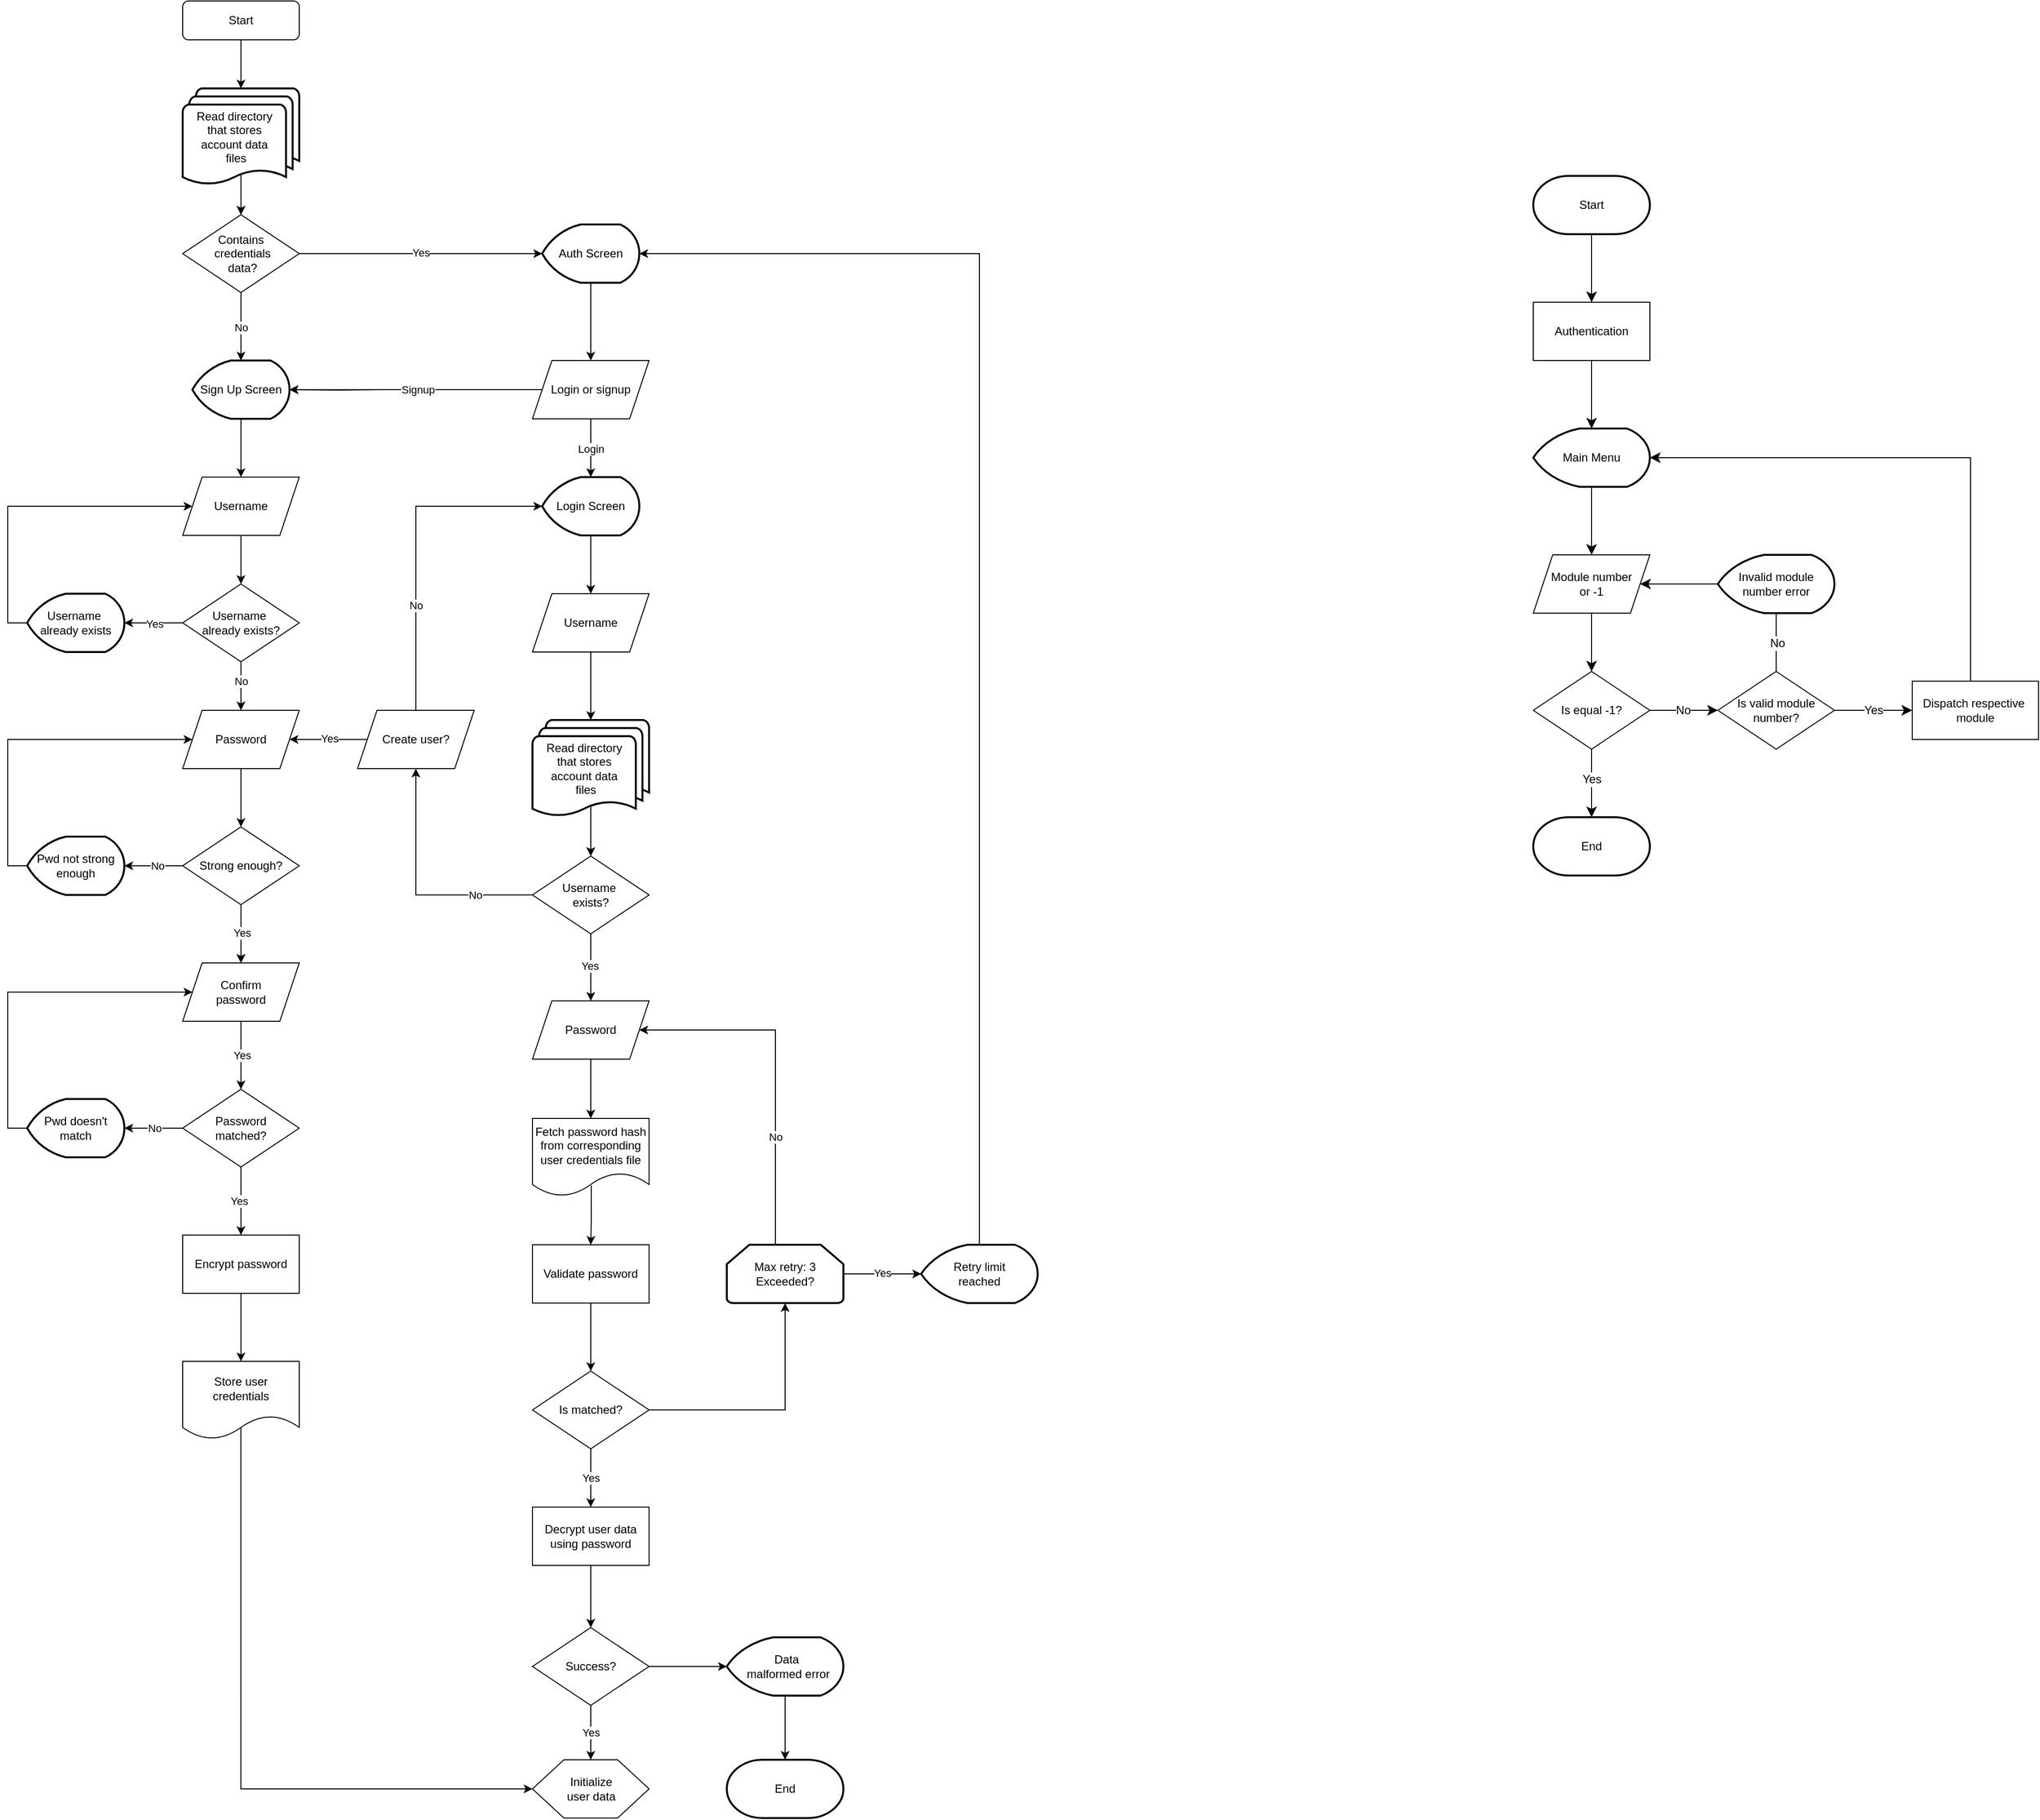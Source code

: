 <mxfile version="27.0.6">
  <diagram id="C5RBs43oDa-KdzZeNtuy" name="Page-1">
    <mxGraphModel dx="2048" dy="955" grid="1" gridSize="10" guides="1" tooltips="1" connect="1" arrows="1" fold="1" page="1" pageScale="1" pageWidth="827" pageHeight="1169" math="0" shadow="0">
      <root>
        <mxCell id="WIyWlLk6GJQsqaUBKTNV-0" />
        <mxCell id="WIyWlLk6GJQsqaUBKTNV-1" parent="WIyWlLk6GJQsqaUBKTNV-0" />
        <mxCell id="WIyWlLk6GJQsqaUBKTNV-3" value="Start" style="rounded=1;whiteSpace=wrap;html=1;fontSize=12;glass=0;strokeWidth=1;shadow=0;" parent="WIyWlLk6GJQsqaUBKTNV-1" vertex="1">
          <mxGeometry x="160" y="80" width="120" height="40" as="geometry" />
        </mxCell>
        <mxCell id="9YRlblP6MZ6Cb8axo9Pt-24" value="" style="edgeStyle=orthogonalEdgeStyle;rounded=0;orthogonalLoop=1;jettySize=auto;html=1;exitX=0.5;exitY=0.88;exitDx=0;exitDy=0;exitPerimeter=0;" parent="WIyWlLk6GJQsqaUBKTNV-1" source="9YRlblP6MZ6Cb8axo9Pt-101" target="9YRlblP6MZ6Cb8axo9Pt-23" edge="1">
          <mxGeometry relative="1" as="geometry">
            <mxPoint x="220" y="238.4" as="sourcePoint" />
          </mxGeometry>
        </mxCell>
        <mxCell id="9YRlblP6MZ6Cb8axo9Pt-26" value="" style="edgeStyle=orthogonalEdgeStyle;rounded=0;orthogonalLoop=1;jettySize=auto;html=1;entryX=0;entryY=0.5;entryDx=0;entryDy=0;entryPerimeter=0;" parent="WIyWlLk6GJQsqaUBKTNV-1" source="9YRlblP6MZ6Cb8axo9Pt-23" target="9YRlblP6MZ6Cb8axo9Pt-28" edge="1">
          <mxGeometry relative="1" as="geometry">
            <mxPoint x="360" y="340" as="targetPoint" />
          </mxGeometry>
        </mxCell>
        <mxCell id="9YRlblP6MZ6Cb8axo9Pt-113" value="Yes" style="edgeLabel;html=1;align=center;verticalAlign=middle;resizable=0;points=[];" parent="9YRlblP6MZ6Cb8axo9Pt-26" vertex="1" connectable="0">
          <mxGeometry x="-0.001" y="1" relative="1" as="geometry">
            <mxPoint as="offset" />
          </mxGeometry>
        </mxCell>
        <mxCell id="9YRlblP6MZ6Cb8axo9Pt-23" value="&lt;div&gt;Contains&lt;/div&gt;&lt;div&gt;&amp;nbsp;credentials&lt;/div&gt;&lt;div&gt;&amp;nbsp;data?&lt;/div&gt;" style="rhombus;whiteSpace=wrap;html=1;" parent="WIyWlLk6GJQsqaUBKTNV-1" vertex="1">
          <mxGeometry x="160" y="300" width="120" height="80" as="geometry" />
        </mxCell>
        <mxCell id="9YRlblP6MZ6Cb8axo9Pt-46" style="edgeStyle=orthogonalEdgeStyle;rounded=0;orthogonalLoop=1;jettySize=auto;html=1;entryX=0.5;entryY=0;entryDx=0;entryDy=0;" parent="WIyWlLk6GJQsqaUBKTNV-1" source="9YRlblP6MZ6Cb8axo9Pt-28" target="9YRlblP6MZ6Cb8axo9Pt-45" edge="1">
          <mxGeometry relative="1" as="geometry" />
        </mxCell>
        <mxCell id="9YRlblP6MZ6Cb8axo9Pt-28" value="Auth Screen" style="strokeWidth=2;html=1;shape=mxgraph.flowchart.display;whiteSpace=wrap;" parent="WIyWlLk6GJQsqaUBKTNV-1" vertex="1">
          <mxGeometry x="530" y="310" width="100" height="60" as="geometry" />
        </mxCell>
        <mxCell id="9YRlblP6MZ6Cb8axo9Pt-56" style="edgeStyle=orthogonalEdgeStyle;rounded=0;orthogonalLoop=1;jettySize=auto;html=1;entryX=0.5;entryY=0;entryDx=0;entryDy=0;" parent="WIyWlLk6GJQsqaUBKTNV-1" source="9YRlblP6MZ6Cb8axo9Pt-36" target="9YRlblP6MZ6Cb8axo9Pt-54" edge="1">
          <mxGeometry relative="1" as="geometry" />
        </mxCell>
        <mxCell id="9YRlblP6MZ6Cb8axo9Pt-36" value="Sign Up Screen" style="strokeWidth=2;html=1;shape=mxgraph.flowchart.display;whiteSpace=wrap;" parent="WIyWlLk6GJQsqaUBKTNV-1" vertex="1">
          <mxGeometry x="170" y="450" width="100" height="60" as="geometry" />
        </mxCell>
        <mxCell id="9YRlblP6MZ6Cb8axo9Pt-37" style="edgeStyle=orthogonalEdgeStyle;rounded=0;orthogonalLoop=1;jettySize=auto;html=1;entryX=0.5;entryY=0;entryDx=0;entryDy=0;entryPerimeter=0;" parent="WIyWlLk6GJQsqaUBKTNV-1" source="9YRlblP6MZ6Cb8axo9Pt-23" target="9YRlblP6MZ6Cb8axo9Pt-36" edge="1">
          <mxGeometry relative="1" as="geometry" />
        </mxCell>
        <mxCell id="9YRlblP6MZ6Cb8axo9Pt-38" value="No" style="edgeLabel;html=1;align=center;verticalAlign=middle;resizable=0;points=[];" parent="9YRlblP6MZ6Cb8axo9Pt-37" vertex="1" connectable="0">
          <mxGeometry x="0.025" y="-1" relative="1" as="geometry">
            <mxPoint x="1" as="offset" />
          </mxGeometry>
        </mxCell>
        <mxCell id="9YRlblP6MZ6Cb8axo9Pt-41" style="edgeStyle=orthogonalEdgeStyle;rounded=0;orthogonalLoop=1;jettySize=auto;html=1;exitX=0;exitY=0.5;exitDx=0;exitDy=0;entryX=1;entryY=0.5;entryDx=0;entryDy=0;entryPerimeter=0;" parent="WIyWlLk6GJQsqaUBKTNV-1" target="9YRlblP6MZ6Cb8axo9Pt-36" edge="1">
          <mxGeometry relative="1" as="geometry">
            <mxPoint x="370" y="480" as="sourcePoint" />
          </mxGeometry>
        </mxCell>
        <mxCell id="9YRlblP6MZ6Cb8axo9Pt-98" value="" style="edgeStyle=orthogonalEdgeStyle;rounded=0;orthogonalLoop=1;jettySize=auto;html=1;" parent="WIyWlLk6GJQsqaUBKTNV-1" source="9YRlblP6MZ6Cb8axo9Pt-45" target="9YRlblP6MZ6Cb8axo9Pt-36" edge="1">
          <mxGeometry relative="1" as="geometry" />
        </mxCell>
        <mxCell id="9YRlblP6MZ6Cb8axo9Pt-100" value="&lt;div&gt;Signup&lt;/div&gt;" style="edgeLabel;html=1;align=center;verticalAlign=middle;resizable=0;points=[];" parent="9YRlblP6MZ6Cb8axo9Pt-98" vertex="1" connectable="0">
          <mxGeometry x="-0.01" relative="1" as="geometry">
            <mxPoint as="offset" />
          </mxGeometry>
        </mxCell>
        <mxCell id="9YRlblP6MZ6Cb8axo9Pt-45" value="Login or signup" style="shape=parallelogram;perimeter=parallelogramPerimeter;whiteSpace=wrap;html=1;fixedSize=1;" parent="WIyWlLk6GJQsqaUBKTNV-1" vertex="1">
          <mxGeometry x="520" y="450" width="120" height="60" as="geometry" />
        </mxCell>
        <mxCell id="9YRlblP6MZ6Cb8axo9Pt-106" style="edgeStyle=orthogonalEdgeStyle;rounded=0;orthogonalLoop=1;jettySize=auto;html=1;entryX=0.5;entryY=0;entryDx=0;entryDy=0;" parent="WIyWlLk6GJQsqaUBKTNV-1" source="9YRlblP6MZ6Cb8axo9Pt-50" target="9YRlblP6MZ6Cb8axo9Pt-104" edge="1">
          <mxGeometry relative="1" as="geometry" />
        </mxCell>
        <mxCell id="9YRlblP6MZ6Cb8axo9Pt-50" value="Login Screen" style="strokeWidth=2;html=1;shape=mxgraph.flowchart.display;whiteSpace=wrap;" parent="WIyWlLk6GJQsqaUBKTNV-1" vertex="1">
          <mxGeometry x="530" y="570" width="100" height="60" as="geometry" />
        </mxCell>
        <mxCell id="9YRlblP6MZ6Cb8axo9Pt-51" style="edgeStyle=orthogonalEdgeStyle;rounded=0;orthogonalLoop=1;jettySize=auto;html=1;entryX=0.5;entryY=0;entryDx=0;entryDy=0;entryPerimeter=0;" parent="WIyWlLk6GJQsqaUBKTNV-1" source="9YRlblP6MZ6Cb8axo9Pt-45" target="9YRlblP6MZ6Cb8axo9Pt-50" edge="1">
          <mxGeometry relative="1" as="geometry" />
        </mxCell>
        <mxCell id="9YRlblP6MZ6Cb8axo9Pt-52" value="Login" style="edgeLabel;html=1;align=center;verticalAlign=middle;resizable=0;points=[];" parent="9YRlblP6MZ6Cb8axo9Pt-51" vertex="1" connectable="0">
          <mxGeometry x="0.028" relative="1" as="geometry">
            <mxPoint as="offset" />
          </mxGeometry>
        </mxCell>
        <mxCell id="9YRlblP6MZ6Cb8axo9Pt-58" value="" style="edgeStyle=orthogonalEdgeStyle;rounded=0;orthogonalLoop=1;jettySize=auto;html=1;" parent="WIyWlLk6GJQsqaUBKTNV-1" source="9YRlblP6MZ6Cb8axo9Pt-54" target="9YRlblP6MZ6Cb8axo9Pt-57" edge="1">
          <mxGeometry relative="1" as="geometry" />
        </mxCell>
        <mxCell id="9YRlblP6MZ6Cb8axo9Pt-54" value="Username" style="shape=parallelogram;perimeter=parallelogramPerimeter;whiteSpace=wrap;html=1;fixedSize=1;" parent="WIyWlLk6GJQsqaUBKTNV-1" vertex="1">
          <mxGeometry x="160" y="570" width="120" height="60" as="geometry" />
        </mxCell>
        <mxCell id="9YRlblP6MZ6Cb8axo9Pt-61" style="edgeStyle=elbowEdgeStyle;rounded=0;orthogonalLoop=1;jettySize=auto;html=1;entryX=1;entryY=0.5;entryDx=0;entryDy=0;exitX=0;exitY=0.5;exitDx=0;exitDy=0;elbow=vertical;entryPerimeter=0;" parent="WIyWlLk6GJQsqaUBKTNV-1" source="9YRlblP6MZ6Cb8axo9Pt-57" target="9YRlblP6MZ6Cb8axo9Pt-72" edge="1">
          <mxGeometry relative="1" as="geometry">
            <mxPoint x="90" y="590" as="targetPoint" />
            <Array as="points">
              <mxPoint x="140" y="720" />
            </Array>
          </mxGeometry>
        </mxCell>
        <mxCell id="9YRlblP6MZ6Cb8axo9Pt-73" value="Yes" style="edgeLabel;html=1;align=center;verticalAlign=middle;resizable=0;points=[];" parent="9YRlblP6MZ6Cb8axo9Pt-61" vertex="1" connectable="0">
          <mxGeometry x="-0.014" y="1" relative="1" as="geometry">
            <mxPoint as="offset" />
          </mxGeometry>
        </mxCell>
        <mxCell id="9YRlblP6MZ6Cb8axo9Pt-65" style="edgeStyle=orthogonalEdgeStyle;rounded=0;orthogonalLoop=1;jettySize=auto;html=1;entryX=0.5;entryY=0;entryDx=0;entryDy=0;" parent="WIyWlLk6GJQsqaUBKTNV-1" source="9YRlblP6MZ6Cb8axo9Pt-57" target="9YRlblP6MZ6Cb8axo9Pt-64" edge="1">
          <mxGeometry relative="1" as="geometry" />
        </mxCell>
        <mxCell id="9YRlblP6MZ6Cb8axo9Pt-66" value="No" style="edgeLabel;html=1;align=center;verticalAlign=middle;resizable=0;points=[];" parent="9YRlblP6MZ6Cb8axo9Pt-65" vertex="1" connectable="0">
          <mxGeometry x="-0.074" y="3" relative="1" as="geometry">
            <mxPoint x="-3" y="-3" as="offset" />
          </mxGeometry>
        </mxCell>
        <mxCell id="9YRlblP6MZ6Cb8axo9Pt-57" value="&lt;div&gt;Username&amp;nbsp;&lt;/div&gt;&lt;div&gt;already exists?&lt;/div&gt;" style="rhombus;whiteSpace=wrap;html=1;" parent="WIyWlLk6GJQsqaUBKTNV-1" vertex="1">
          <mxGeometry x="160" y="680" width="120" height="80" as="geometry" />
        </mxCell>
        <mxCell id="9YRlblP6MZ6Cb8axo9Pt-68" style="edgeStyle=orthogonalEdgeStyle;rounded=0;orthogonalLoop=1;jettySize=auto;html=1;entryX=0.5;entryY=0;entryDx=0;entryDy=0;" parent="WIyWlLk6GJQsqaUBKTNV-1" source="9YRlblP6MZ6Cb8axo9Pt-64" target="9YRlblP6MZ6Cb8axo9Pt-67" edge="1">
          <mxGeometry relative="1" as="geometry" />
        </mxCell>
        <mxCell id="9YRlblP6MZ6Cb8axo9Pt-64" value="Password" style="shape=parallelogram;perimeter=parallelogramPerimeter;whiteSpace=wrap;html=1;fixedSize=1;" parent="WIyWlLk6GJQsqaUBKTNV-1" vertex="1">
          <mxGeometry x="160" y="810" width="120" height="60" as="geometry" />
        </mxCell>
        <mxCell id="9YRlblP6MZ6Cb8axo9Pt-79" style="edgeStyle=orthogonalEdgeStyle;rounded=0;orthogonalLoop=1;jettySize=auto;html=1;entryX=0.5;entryY=0;entryDx=0;entryDy=0;" parent="WIyWlLk6GJQsqaUBKTNV-1" source="9YRlblP6MZ6Cb8axo9Pt-67" target="9YRlblP6MZ6Cb8axo9Pt-80" edge="1">
          <mxGeometry relative="1" as="geometry">
            <mxPoint x="220.0" y="1080" as="targetPoint" />
          </mxGeometry>
        </mxCell>
        <mxCell id="9YRlblP6MZ6Cb8axo9Pt-94" value="" style="edgeStyle=orthogonalEdgeStyle;rounded=0;orthogonalLoop=1;jettySize=auto;html=1;" parent="WIyWlLk6GJQsqaUBKTNV-1" source="9YRlblP6MZ6Cb8axo9Pt-67" target="9YRlblP6MZ6Cb8axo9Pt-80" edge="1">
          <mxGeometry relative="1" as="geometry" />
        </mxCell>
        <mxCell id="9YRlblP6MZ6Cb8axo9Pt-95" value="Yes" style="edgeLabel;html=1;align=center;verticalAlign=middle;resizable=0;points=[];" parent="9YRlblP6MZ6Cb8axo9Pt-94" vertex="1" connectable="0">
          <mxGeometry x="-0.054" y="1" relative="1" as="geometry">
            <mxPoint as="offset" />
          </mxGeometry>
        </mxCell>
        <mxCell id="9YRlblP6MZ6Cb8axo9Pt-67" value="Strong enough?" style="rhombus;whiteSpace=wrap;html=1;" parent="WIyWlLk6GJQsqaUBKTNV-1" vertex="1">
          <mxGeometry x="160" y="930" width="120" height="80" as="geometry" />
        </mxCell>
        <mxCell id="9YRlblP6MZ6Cb8axo9Pt-70" style="edgeStyle=elbowEdgeStyle;rounded=0;orthogonalLoop=1;jettySize=auto;html=1;exitX=0;exitY=0.5;exitDx=0;exitDy=0;elbow=horizontal;entryX=1;entryY=0.5;entryDx=0;entryDy=0;entryPerimeter=0;" parent="WIyWlLk6GJQsqaUBKTNV-1" target="9YRlblP6MZ6Cb8axo9Pt-75" edge="1">
          <mxGeometry relative="1" as="geometry">
            <mxPoint x="110" y="970" as="targetPoint" />
            <mxPoint x="160" y="970" as="sourcePoint" />
            <Array as="points">
              <mxPoint x="120" y="920" />
            </Array>
          </mxGeometry>
        </mxCell>
        <mxCell id="9YRlblP6MZ6Cb8axo9Pt-77" value="No" style="edgeLabel;html=1;align=center;verticalAlign=middle;resizable=0;points=[];" parent="9YRlblP6MZ6Cb8axo9Pt-70" vertex="1" connectable="0">
          <mxGeometry x="-0.136" relative="1" as="geometry">
            <mxPoint as="offset" />
          </mxGeometry>
        </mxCell>
        <mxCell id="9YRlblP6MZ6Cb8axo9Pt-74" style="edgeStyle=orthogonalEdgeStyle;rounded=0;orthogonalLoop=1;jettySize=auto;html=1;entryX=0;entryY=0.5;entryDx=0;entryDy=0;" parent="WIyWlLk6GJQsqaUBKTNV-1" source="9YRlblP6MZ6Cb8axo9Pt-72" target="9YRlblP6MZ6Cb8axo9Pt-54" edge="1">
          <mxGeometry relative="1" as="geometry">
            <Array as="points">
              <mxPoint x="-20" y="720" />
              <mxPoint x="-20" y="600" />
            </Array>
          </mxGeometry>
        </mxCell>
        <mxCell id="9YRlblP6MZ6Cb8axo9Pt-72" value="&lt;div&gt;Username&amp;nbsp;&lt;/div&gt;&lt;div&gt;already exists&lt;/div&gt;" style="strokeWidth=2;html=1;shape=mxgraph.flowchart.display;whiteSpace=wrap;" parent="WIyWlLk6GJQsqaUBKTNV-1" vertex="1">
          <mxGeometry y="690" width="100" height="60" as="geometry" />
        </mxCell>
        <mxCell id="9YRlblP6MZ6Cb8axo9Pt-76" style="edgeStyle=orthogonalEdgeStyle;rounded=0;orthogonalLoop=1;jettySize=auto;html=1;entryX=0;entryY=0.5;entryDx=0;entryDy=0;" parent="WIyWlLk6GJQsqaUBKTNV-1" source="9YRlblP6MZ6Cb8axo9Pt-75" target="9YRlblP6MZ6Cb8axo9Pt-64" edge="1">
          <mxGeometry relative="1" as="geometry">
            <Array as="points">
              <mxPoint x="-20" y="970" />
              <mxPoint x="-20" y="840" />
            </Array>
          </mxGeometry>
        </mxCell>
        <mxCell id="9YRlblP6MZ6Cb8axo9Pt-75" value="Pwd not strong enough" style="strokeWidth=2;html=1;shape=mxgraph.flowchart.display;whiteSpace=wrap;" parent="WIyWlLk6GJQsqaUBKTNV-1" vertex="1">
          <mxGeometry y="940" width="100" height="60" as="geometry" />
        </mxCell>
        <mxCell id="9YRlblP6MZ6Cb8axo9Pt-82" value="" style="edgeStyle=orthogonalEdgeStyle;rounded=0;orthogonalLoop=1;jettySize=auto;html=1;" parent="WIyWlLk6GJQsqaUBKTNV-1" source="9YRlblP6MZ6Cb8axo9Pt-80" target="9YRlblP6MZ6Cb8axo9Pt-81" edge="1">
          <mxGeometry relative="1" as="geometry" />
        </mxCell>
        <mxCell id="9YRlblP6MZ6Cb8axo9Pt-96" value="Yes" style="edgeLabel;html=1;align=center;verticalAlign=middle;resizable=0;points=[];" parent="9YRlblP6MZ6Cb8axo9Pt-82" vertex="1" connectable="0">
          <mxGeometry x="0.001" y="1" relative="1" as="geometry">
            <mxPoint as="offset" />
          </mxGeometry>
        </mxCell>
        <mxCell id="9YRlblP6MZ6Cb8axo9Pt-80" value="&lt;div&gt;Confirm&lt;/div&gt;&lt;div&gt;password&lt;/div&gt;" style="shape=parallelogram;perimeter=parallelogramPerimeter;whiteSpace=wrap;html=1;fixedSize=1;" parent="WIyWlLk6GJQsqaUBKTNV-1" vertex="1">
          <mxGeometry x="160" y="1070" width="120" height="60" as="geometry" />
        </mxCell>
        <mxCell id="9YRlblP6MZ6Cb8axo9Pt-81" value="&lt;div&gt;Password&lt;/div&gt;&lt;div&gt;matched?&lt;/div&gt;" style="rhombus;whiteSpace=wrap;html=1;" parent="WIyWlLk6GJQsqaUBKTNV-1" vertex="1">
          <mxGeometry x="160" y="1200" width="120" height="80" as="geometry" />
        </mxCell>
        <mxCell id="9YRlblP6MZ6Cb8axo9Pt-85" style="edgeStyle=orthogonalEdgeStyle;rounded=0;orthogonalLoop=1;jettySize=auto;html=1;entryX=0;entryY=0.5;entryDx=0;entryDy=0;" parent="WIyWlLk6GJQsqaUBKTNV-1" source="9YRlblP6MZ6Cb8axo9Pt-83" target="9YRlblP6MZ6Cb8axo9Pt-80" edge="1">
          <mxGeometry relative="1" as="geometry">
            <Array as="points">
              <mxPoint x="-20" y="1240" />
              <mxPoint x="-20" y="1100" />
            </Array>
          </mxGeometry>
        </mxCell>
        <mxCell id="9YRlblP6MZ6Cb8axo9Pt-83" value="Pwd doesn&#39;t match" style="strokeWidth=2;html=1;shape=mxgraph.flowchart.display;whiteSpace=wrap;" parent="WIyWlLk6GJQsqaUBKTNV-1" vertex="1">
          <mxGeometry y="1210" width="100" height="60" as="geometry" />
        </mxCell>
        <mxCell id="9YRlblP6MZ6Cb8axo9Pt-84" style="edgeStyle=orthogonalEdgeStyle;rounded=0;orthogonalLoop=1;jettySize=auto;html=1;entryX=1;entryY=0.5;entryDx=0;entryDy=0;entryPerimeter=0;" parent="WIyWlLk6GJQsqaUBKTNV-1" source="9YRlblP6MZ6Cb8axo9Pt-81" target="9YRlblP6MZ6Cb8axo9Pt-83" edge="1">
          <mxGeometry relative="1" as="geometry" />
        </mxCell>
        <mxCell id="9YRlblP6MZ6Cb8axo9Pt-87" value="No" style="edgeLabel;html=1;align=center;verticalAlign=middle;resizable=0;points=[];" parent="9YRlblP6MZ6Cb8axo9Pt-84" vertex="1" connectable="0">
          <mxGeometry x="-0.033" y="1" relative="1" as="geometry">
            <mxPoint y="-1" as="offset" />
          </mxGeometry>
        </mxCell>
        <mxCell id="9YRlblP6MZ6Cb8axo9Pt-89" style="edgeStyle=orthogonalEdgeStyle;rounded=0;orthogonalLoop=1;jettySize=auto;html=1;entryX=0.5;entryY=0;entryDx=0;entryDy=0;entryPerimeter=0;" parent="WIyWlLk6GJQsqaUBKTNV-1" source="9YRlblP6MZ6Cb8axo9Pt-81" edge="1">
          <mxGeometry relative="1" as="geometry">
            <mxPoint x="220" y="1350" as="targetPoint" />
          </mxGeometry>
        </mxCell>
        <mxCell id="9YRlblP6MZ6Cb8axo9Pt-97" value="Yes" style="edgeLabel;html=1;align=center;verticalAlign=middle;resizable=0;points=[];" parent="9YRlblP6MZ6Cb8axo9Pt-89" vertex="1" connectable="0">
          <mxGeometry x="-0.019" y="-2" relative="1" as="geometry">
            <mxPoint as="offset" />
          </mxGeometry>
        </mxCell>
        <mxCell id="9YRlblP6MZ6Cb8axo9Pt-93" style="edgeStyle=orthogonalEdgeStyle;rounded=0;orthogonalLoop=1;jettySize=auto;html=1;" parent="WIyWlLk6GJQsqaUBKTNV-1" source="9YRlblP6MZ6Cb8axo9Pt-92" edge="1">
          <mxGeometry relative="1" as="geometry">
            <mxPoint x="220" y="1480" as="targetPoint" />
          </mxGeometry>
        </mxCell>
        <mxCell id="9YRlblP6MZ6Cb8axo9Pt-92" value="Encrypt password" style="rounded=0;whiteSpace=wrap;html=1;" parent="WIyWlLk6GJQsqaUBKTNV-1" vertex="1">
          <mxGeometry x="160" y="1350" width="120" height="60" as="geometry" />
        </mxCell>
        <mxCell id="9YRlblP6MZ6Cb8axo9Pt-102" value="" style="edgeStyle=orthogonalEdgeStyle;rounded=0;orthogonalLoop=1;jettySize=auto;html=1;" parent="WIyWlLk6GJQsqaUBKTNV-1" source="9YRlblP6MZ6Cb8axo9Pt-101" target="9YRlblP6MZ6Cb8axo9Pt-23" edge="1">
          <mxGeometry relative="1" as="geometry" />
        </mxCell>
        <mxCell id="9YRlblP6MZ6Cb8axo9Pt-101" value="&lt;div&gt;Read directory &amp;nbsp; &amp;nbsp; &lt;br&gt;&lt;/div&gt;&lt;div&gt;that stores &amp;nbsp; &amp;nbsp; &lt;br&gt;&lt;/div&gt;&lt;div&gt;account data&amp;nbsp; &amp;nbsp;&amp;nbsp; &lt;br&gt;&lt;/div&gt;&lt;div&gt;files&amp;nbsp; &amp;nbsp; &lt;br&gt;&lt;/div&gt;" style="strokeWidth=2;html=1;shape=mxgraph.flowchart.multi-document;whiteSpace=wrap;" parent="WIyWlLk6GJQsqaUBKTNV-1" vertex="1">
          <mxGeometry x="160" y="170" width="120" height="100" as="geometry" />
        </mxCell>
        <mxCell id="9YRlblP6MZ6Cb8axo9Pt-159" style="edgeStyle=orthogonalEdgeStyle;rounded=0;orthogonalLoop=1;jettySize=auto;html=1;entryX=0;entryY=0.5;entryDx=0;entryDy=0;exitX=0.499;exitY=0.849;exitDx=0;exitDy=0;exitPerimeter=0;" parent="WIyWlLk6GJQsqaUBKTNV-1" source="9YRlblP6MZ6Cb8axo9Pt-103" target="9YRlblP6MZ6Cb8axo9Pt-147" edge="1">
          <mxGeometry relative="1" as="geometry">
            <Array as="points">
              <mxPoint x="220" y="1920" />
            </Array>
          </mxGeometry>
        </mxCell>
        <mxCell id="9YRlblP6MZ6Cb8axo9Pt-103" value="&lt;div&gt;Store user&lt;/div&gt;&lt;div&gt;credentials&lt;/div&gt;" style="shape=document;whiteSpace=wrap;html=1;boundedLbl=1;" parent="WIyWlLk6GJQsqaUBKTNV-1" vertex="1">
          <mxGeometry x="160" y="1480" width="120" height="80" as="geometry" />
        </mxCell>
        <mxCell id="9YRlblP6MZ6Cb8axo9Pt-128" style="edgeStyle=orthogonalEdgeStyle;rounded=0;orthogonalLoop=1;jettySize=auto;html=1;entryX=0.5;entryY=0;entryDx=0;entryDy=0;" parent="WIyWlLk6GJQsqaUBKTNV-1" source="9YRlblP6MZ6Cb8axo9Pt-104" edge="1">
          <mxGeometry relative="1" as="geometry">
            <mxPoint x="580" y="820" as="targetPoint" />
          </mxGeometry>
        </mxCell>
        <mxCell id="9YRlblP6MZ6Cb8axo9Pt-104" value="Username" style="shape=parallelogram;perimeter=parallelogramPerimeter;whiteSpace=wrap;html=1;fixedSize=1;" parent="WIyWlLk6GJQsqaUBKTNV-1" vertex="1">
          <mxGeometry x="520" y="690" width="120" height="60" as="geometry" />
        </mxCell>
        <mxCell id="9YRlblP6MZ6Cb8axo9Pt-111" value="" style="edgeStyle=orthogonalEdgeStyle;rounded=0;orthogonalLoop=1;jettySize=auto;html=1;" parent="WIyWlLk6GJQsqaUBKTNV-1" source="9YRlblP6MZ6Cb8axo9Pt-107" target="9YRlblP6MZ6Cb8axo9Pt-110" edge="1">
          <mxGeometry relative="1" as="geometry" />
        </mxCell>
        <mxCell id="9YRlblP6MZ6Cb8axo9Pt-132" value="No" style="edgeLabel;html=1;align=center;verticalAlign=middle;resizable=0;points=[];" parent="9YRlblP6MZ6Cb8axo9Pt-111" vertex="1" connectable="0">
          <mxGeometry x="-0.525" y="1" relative="1" as="geometry">
            <mxPoint y="-1" as="offset" />
          </mxGeometry>
        </mxCell>
        <mxCell id="9YRlblP6MZ6Cb8axo9Pt-121" value="" style="edgeStyle=orthogonalEdgeStyle;rounded=0;orthogonalLoop=1;jettySize=auto;html=1;" parent="WIyWlLk6GJQsqaUBKTNV-1" source="9YRlblP6MZ6Cb8axo9Pt-107" target="9YRlblP6MZ6Cb8axo9Pt-120" edge="1">
          <mxGeometry relative="1" as="geometry" />
        </mxCell>
        <mxCell id="9YRlblP6MZ6Cb8axo9Pt-122" value="Yes" style="edgeLabel;html=1;align=center;verticalAlign=middle;resizable=0;points=[];" parent="9YRlblP6MZ6Cb8axo9Pt-121" vertex="1" connectable="0">
          <mxGeometry x="-0.04" y="-1" relative="1" as="geometry">
            <mxPoint as="offset" />
          </mxGeometry>
        </mxCell>
        <mxCell id="9YRlblP6MZ6Cb8axo9Pt-107" value="&lt;div&gt;Username&amp;nbsp;&lt;/div&gt;&lt;div&gt;exists?&lt;/div&gt;" style="rhombus;whiteSpace=wrap;html=1;" parent="WIyWlLk6GJQsqaUBKTNV-1" vertex="1">
          <mxGeometry x="520" y="960" width="120" height="80" as="geometry" />
        </mxCell>
        <mxCell id="9YRlblP6MZ6Cb8axo9Pt-114" style="edgeStyle=orthogonalEdgeStyle;rounded=0;orthogonalLoop=1;jettySize=auto;html=1;" parent="WIyWlLk6GJQsqaUBKTNV-1" source="9YRlblP6MZ6Cb8axo9Pt-110" target="9YRlblP6MZ6Cb8axo9Pt-64" edge="1">
          <mxGeometry relative="1" as="geometry" />
        </mxCell>
        <mxCell id="9YRlblP6MZ6Cb8axo9Pt-115" value="Yes" style="edgeLabel;html=1;align=center;verticalAlign=middle;resizable=0;points=[];" parent="9YRlblP6MZ6Cb8axo9Pt-114" vertex="1" connectable="0">
          <mxGeometry x="-0.025" y="-1" relative="1" as="geometry">
            <mxPoint as="offset" />
          </mxGeometry>
        </mxCell>
        <mxCell id="9YRlblP6MZ6Cb8axo9Pt-110" value="Create user?" style="shape=parallelogram;perimeter=parallelogramPerimeter;whiteSpace=wrap;html=1;fixedSize=1;" parent="WIyWlLk6GJQsqaUBKTNV-1" vertex="1">
          <mxGeometry x="340" y="810" width="120" height="60" as="geometry" />
        </mxCell>
        <mxCell id="9YRlblP6MZ6Cb8axo9Pt-116" style="edgeStyle=orthogonalEdgeStyle;rounded=0;orthogonalLoop=1;jettySize=auto;html=1;entryX=0;entryY=0.5;entryDx=0;entryDy=0;entryPerimeter=0;exitX=0.5;exitY=0;exitDx=0;exitDy=0;" parent="WIyWlLk6GJQsqaUBKTNV-1" source="9YRlblP6MZ6Cb8axo9Pt-110" target="9YRlblP6MZ6Cb8axo9Pt-50" edge="1">
          <mxGeometry relative="1" as="geometry">
            <Array as="points">
              <mxPoint x="400" y="600" />
            </Array>
          </mxGeometry>
        </mxCell>
        <mxCell id="9YRlblP6MZ6Cb8axo9Pt-117" value="No" style="edgeLabel;html=1;align=center;verticalAlign=middle;resizable=0;points=[];" parent="9YRlblP6MZ6Cb8axo9Pt-116" vertex="1" connectable="0">
          <mxGeometry x="-0.365" relative="1" as="geometry">
            <mxPoint as="offset" />
          </mxGeometry>
        </mxCell>
        <mxCell id="9YRlblP6MZ6Cb8axo9Pt-134" value="" style="edgeStyle=orthogonalEdgeStyle;rounded=0;orthogonalLoop=1;jettySize=auto;html=1;" parent="WIyWlLk6GJQsqaUBKTNV-1" source="9YRlblP6MZ6Cb8axo9Pt-120" target="9YRlblP6MZ6Cb8axo9Pt-133" edge="1">
          <mxGeometry relative="1" as="geometry" />
        </mxCell>
        <mxCell id="9YRlblP6MZ6Cb8axo9Pt-120" value="Password" style="shape=parallelogram;perimeter=parallelogramPerimeter;whiteSpace=wrap;html=1;fixedSize=1;" parent="WIyWlLk6GJQsqaUBKTNV-1" vertex="1">
          <mxGeometry x="520" y="1109" width="120" height="60" as="geometry" />
        </mxCell>
        <mxCell id="9YRlblP6MZ6Cb8axo9Pt-124" style="edgeStyle=orthogonalEdgeStyle;rounded=0;orthogonalLoop=1;jettySize=auto;html=1;entryX=0.5;entryY=0;entryDx=0;entryDy=0;entryPerimeter=0;" parent="WIyWlLk6GJQsqaUBKTNV-1" source="WIyWlLk6GJQsqaUBKTNV-3" target="9YRlblP6MZ6Cb8axo9Pt-101" edge="1">
          <mxGeometry relative="1" as="geometry" />
        </mxCell>
        <mxCell id="9YRlblP6MZ6Cb8axo9Pt-129" style="edgeStyle=orthogonalEdgeStyle;rounded=0;orthogonalLoop=1;jettySize=auto;html=1;entryX=0.5;entryY=0;entryDx=0;entryDy=0;exitX=0.5;exitY=0.88;exitDx=0;exitDy=0;exitPerimeter=0;" parent="WIyWlLk6GJQsqaUBKTNV-1" source="9YRlblP6MZ6Cb8axo9Pt-130" target="9YRlblP6MZ6Cb8axo9Pt-107" edge="1">
          <mxGeometry relative="1" as="geometry">
            <mxPoint x="580" y="880" as="sourcePoint" />
          </mxGeometry>
        </mxCell>
        <mxCell id="9YRlblP6MZ6Cb8axo9Pt-131" value="" style="edgeStyle=orthogonalEdgeStyle;rounded=0;orthogonalLoop=1;jettySize=auto;html=1;" parent="WIyWlLk6GJQsqaUBKTNV-1" source="9YRlblP6MZ6Cb8axo9Pt-130" target="9YRlblP6MZ6Cb8axo9Pt-107" edge="1">
          <mxGeometry relative="1" as="geometry" />
        </mxCell>
        <mxCell id="9YRlblP6MZ6Cb8axo9Pt-130" value="&lt;div&gt;Read directory &amp;nbsp; &amp;nbsp; &lt;br&gt;&lt;/div&gt;&lt;div&gt;that stores &amp;nbsp; &amp;nbsp; &lt;br&gt;&lt;/div&gt;&lt;div&gt;account data&amp;nbsp; &amp;nbsp;&amp;nbsp; &lt;br&gt;&lt;/div&gt;&lt;div&gt;files&amp;nbsp; &amp;nbsp; &lt;br&gt;&lt;/div&gt;" style="strokeWidth=2;html=1;shape=mxgraph.flowchart.multi-document;whiteSpace=wrap;" parent="WIyWlLk6GJQsqaUBKTNV-1" vertex="1">
          <mxGeometry x="520" y="820" width="120" height="100" as="geometry" />
        </mxCell>
        <mxCell id="9YRlblP6MZ6Cb8axo9Pt-137" style="edgeStyle=orthogonalEdgeStyle;rounded=0;orthogonalLoop=1;jettySize=auto;html=1;entryX=0.5;entryY=0;entryDx=0;entryDy=0;exitX=0.504;exitY=0.863;exitDx=0;exitDy=0;exitPerimeter=0;" parent="WIyWlLk6GJQsqaUBKTNV-1" source="9YRlblP6MZ6Cb8axo9Pt-133" target="9YRlblP6MZ6Cb8axo9Pt-135" edge="1">
          <mxGeometry relative="1" as="geometry" />
        </mxCell>
        <mxCell id="9YRlblP6MZ6Cb8axo9Pt-133" value="Fetch password hash from corresponding user credentials file" style="shape=document;whiteSpace=wrap;html=1;boundedLbl=1;" parent="WIyWlLk6GJQsqaUBKTNV-1" vertex="1">
          <mxGeometry x="520" y="1230" width="120" height="80" as="geometry" />
        </mxCell>
        <mxCell id="9YRlblP6MZ6Cb8axo9Pt-139" value="" style="edgeStyle=orthogonalEdgeStyle;rounded=0;orthogonalLoop=1;jettySize=auto;html=1;" parent="WIyWlLk6GJQsqaUBKTNV-1" source="9YRlblP6MZ6Cb8axo9Pt-135" target="9YRlblP6MZ6Cb8axo9Pt-138" edge="1">
          <mxGeometry relative="1" as="geometry" />
        </mxCell>
        <mxCell id="9YRlblP6MZ6Cb8axo9Pt-135" value="Validate password" style="rounded=0;whiteSpace=wrap;html=1;" parent="WIyWlLk6GJQsqaUBKTNV-1" vertex="1">
          <mxGeometry x="520" y="1360" width="120" height="60" as="geometry" />
        </mxCell>
        <mxCell id="9YRlblP6MZ6Cb8axo9Pt-142" value="" style="edgeStyle=orthogonalEdgeStyle;rounded=0;orthogonalLoop=1;jettySize=auto;html=1;" parent="WIyWlLk6GJQsqaUBKTNV-1" source="9YRlblP6MZ6Cb8axo9Pt-138" target="9YRlblP6MZ6Cb8axo9Pt-141" edge="1">
          <mxGeometry relative="1" as="geometry" />
        </mxCell>
        <mxCell id="9YRlblP6MZ6Cb8axo9Pt-143" value="Yes" style="edgeLabel;html=1;align=center;verticalAlign=middle;resizable=0;points=[];" parent="9YRlblP6MZ6Cb8axo9Pt-142" vertex="1" connectable="0">
          <mxGeometry x="-0.022" relative="1" as="geometry">
            <mxPoint as="offset" />
          </mxGeometry>
        </mxCell>
        <mxCell id="9YRlblP6MZ6Cb8axo9Pt-138" value="Is matched?" style="rhombus;whiteSpace=wrap;html=1;rounded=0;" parent="WIyWlLk6GJQsqaUBKTNV-1" vertex="1">
          <mxGeometry x="520" y="1490" width="120" height="80" as="geometry" />
        </mxCell>
        <mxCell id="9YRlblP6MZ6Cb8axo9Pt-145" style="edgeStyle=orthogonalEdgeStyle;rounded=0;orthogonalLoop=1;jettySize=auto;html=1;entryX=0.5;entryY=0;entryDx=0;entryDy=0;" parent="WIyWlLk6GJQsqaUBKTNV-1" source="9YRlblP6MZ6Cb8axo9Pt-141" edge="1">
          <mxGeometry relative="1" as="geometry">
            <mxPoint x="580" y="1754" as="targetPoint" />
          </mxGeometry>
        </mxCell>
        <mxCell id="9YRlblP6MZ6Cb8axo9Pt-141" value="Decrypt user data using password" style="whiteSpace=wrap;html=1;rounded=0;" parent="WIyWlLk6GJQsqaUBKTNV-1" vertex="1">
          <mxGeometry x="520" y="1630" width="120" height="60" as="geometry" />
        </mxCell>
        <mxCell id="9YRlblP6MZ6Cb8axo9Pt-149" style="edgeStyle=orthogonalEdgeStyle;rounded=0;orthogonalLoop=1;jettySize=auto;html=1;entryX=0.5;entryY=0;entryDx=0;entryDy=0;" parent="WIyWlLk6GJQsqaUBKTNV-1" source="9YRlblP6MZ6Cb8axo9Pt-146" target="9YRlblP6MZ6Cb8axo9Pt-147" edge="1">
          <mxGeometry relative="1" as="geometry" />
        </mxCell>
        <mxCell id="9YRlblP6MZ6Cb8axo9Pt-150" value="Yes" style="edgeLabel;html=1;align=center;verticalAlign=middle;resizable=0;points=[];" parent="9YRlblP6MZ6Cb8axo9Pt-149" vertex="1" connectable="0">
          <mxGeometry x="-0.016" relative="1" as="geometry">
            <mxPoint as="offset" />
          </mxGeometry>
        </mxCell>
        <mxCell id="9YRlblP6MZ6Cb8axo9Pt-152" style="edgeStyle=orthogonalEdgeStyle;rounded=0;orthogonalLoop=1;jettySize=auto;html=1;" parent="WIyWlLk6GJQsqaUBKTNV-1" source="9YRlblP6MZ6Cb8axo9Pt-146" target="9YRlblP6MZ6Cb8axo9Pt-151" edge="1">
          <mxGeometry relative="1" as="geometry" />
        </mxCell>
        <mxCell id="9YRlblP6MZ6Cb8axo9Pt-146" value="Success?" style="rhombus;whiteSpace=wrap;html=1;" parent="WIyWlLk6GJQsqaUBKTNV-1" vertex="1">
          <mxGeometry x="520" y="1754" width="120" height="80" as="geometry" />
        </mxCell>
        <mxCell id="9YRlblP6MZ6Cb8axo9Pt-147" value="&lt;div&gt;Initialize&lt;/div&gt;&lt;div&gt;user data&lt;/div&gt;" style="html=1;shape=hexagon;perimeter=hexagonPerimeter2;arcSize=6;size=0.27;" parent="WIyWlLk6GJQsqaUBKTNV-1" vertex="1">
          <mxGeometry x="520" y="1890" width="120" height="60" as="geometry" />
        </mxCell>
        <mxCell id="9YRlblP6MZ6Cb8axo9Pt-156" style="edgeStyle=orthogonalEdgeStyle;rounded=0;orthogonalLoop=1;jettySize=auto;html=1;entryX=0.5;entryY=0;entryDx=0;entryDy=0;entryPerimeter=0;" parent="WIyWlLk6GJQsqaUBKTNV-1" source="9YRlblP6MZ6Cb8axo9Pt-151" target="9YRlblP6MZ6Cb8axo9Pt-157" edge="1">
          <mxGeometry relative="1" as="geometry">
            <mxPoint x="790" y="1890" as="targetPoint" />
            <Array as="points">
              <mxPoint x="780" y="1880" />
              <mxPoint x="780" y="1880" />
            </Array>
          </mxGeometry>
        </mxCell>
        <mxCell id="9YRlblP6MZ6Cb8axo9Pt-151" value="&lt;div&gt;&amp;nbsp; Data&amp;nbsp;&lt;/div&gt;&lt;div&gt;&amp;nbsp; malformed error&lt;/div&gt;" style="strokeWidth=2;html=1;shape=mxgraph.flowchart.display;whiteSpace=wrap;" parent="WIyWlLk6GJQsqaUBKTNV-1" vertex="1">
          <mxGeometry x="720" y="1764" width="120" height="60" as="geometry" />
        </mxCell>
        <mxCell id="9YRlblP6MZ6Cb8axo9Pt-157" value="End" style="strokeWidth=2;html=1;shape=mxgraph.flowchart.terminator;whiteSpace=wrap;" parent="WIyWlLk6GJQsqaUBKTNV-1" vertex="1">
          <mxGeometry x="720" y="1890" width="120" height="60" as="geometry" />
        </mxCell>
        <mxCell id="9YRlblP6MZ6Cb8axo9Pt-167" style="edgeStyle=orthogonalEdgeStyle;rounded=0;orthogonalLoop=1;jettySize=auto;html=1;entryX=1;entryY=0.5;entryDx=0;entryDy=0;" parent="WIyWlLk6GJQsqaUBKTNV-1" source="9YRlblP6MZ6Cb8axo9Pt-163" target="9YRlblP6MZ6Cb8axo9Pt-120" edge="1">
          <mxGeometry relative="1" as="geometry">
            <Array as="points">
              <mxPoint x="770" y="1139" />
            </Array>
          </mxGeometry>
        </mxCell>
        <mxCell id="9YRlblP6MZ6Cb8axo9Pt-168" value="No" style="edgeLabel;html=1;align=center;verticalAlign=middle;resizable=0;points=[];" parent="9YRlblP6MZ6Cb8axo9Pt-167" vertex="1" connectable="0">
          <mxGeometry x="-0.382" relative="1" as="geometry">
            <mxPoint as="offset" />
          </mxGeometry>
        </mxCell>
        <mxCell id="9YRlblP6MZ6Cb8axo9Pt-169" style="edgeStyle=orthogonalEdgeStyle;rounded=0;orthogonalLoop=1;jettySize=auto;html=1;entryX=0;entryY=0.5;entryDx=0;entryDy=0;entryPerimeter=0;" parent="WIyWlLk6GJQsqaUBKTNV-1" source="9YRlblP6MZ6Cb8axo9Pt-163" target="9YRlblP6MZ6Cb8axo9Pt-170" edge="1">
          <mxGeometry relative="1" as="geometry">
            <mxPoint x="890" y="1390" as="targetPoint" />
          </mxGeometry>
        </mxCell>
        <mxCell id="9YRlblP6MZ6Cb8axo9Pt-172" value="Yes" style="edgeLabel;html=1;align=center;verticalAlign=middle;resizable=0;points=[];" parent="9YRlblP6MZ6Cb8axo9Pt-169" vertex="1" connectable="0">
          <mxGeometry x="-0.014" y="1" relative="1" as="geometry">
            <mxPoint as="offset" />
          </mxGeometry>
        </mxCell>
        <mxCell id="9YRlblP6MZ6Cb8axo9Pt-163" value="&lt;div&gt;Max retry: 3&lt;/div&gt;Exceeded?" style="strokeWidth=2;html=1;shape=mxgraph.flowchart.loop_limit;whiteSpace=wrap;" parent="WIyWlLk6GJQsqaUBKTNV-1" vertex="1">
          <mxGeometry x="720" y="1360" width="120" height="60" as="geometry" />
        </mxCell>
        <mxCell id="9YRlblP6MZ6Cb8axo9Pt-166" style="edgeStyle=orthogonalEdgeStyle;rounded=0;orthogonalLoop=1;jettySize=auto;html=1;entryX=0.5;entryY=1;entryDx=0;entryDy=0;entryPerimeter=0;" parent="WIyWlLk6GJQsqaUBKTNV-1" source="9YRlblP6MZ6Cb8axo9Pt-138" target="9YRlblP6MZ6Cb8axo9Pt-163" edge="1">
          <mxGeometry relative="1" as="geometry" />
        </mxCell>
        <mxCell id="9YRlblP6MZ6Cb8axo9Pt-170" value="Retry limit &lt;br&gt;reached" style="strokeWidth=2;html=1;shape=mxgraph.flowchart.display;whiteSpace=wrap;" parent="WIyWlLk6GJQsqaUBKTNV-1" vertex="1">
          <mxGeometry x="920" y="1360" width="120" height="60" as="geometry" />
        </mxCell>
        <mxCell id="9YRlblP6MZ6Cb8axo9Pt-171" style="edgeStyle=orthogonalEdgeStyle;rounded=0;orthogonalLoop=1;jettySize=auto;html=1;entryX=1;entryY=0.5;entryDx=0;entryDy=0;entryPerimeter=0;exitX=0.5;exitY=0;exitDx=0;exitDy=0;exitPerimeter=0;" parent="WIyWlLk6GJQsqaUBKTNV-1" source="9YRlblP6MZ6Cb8axo9Pt-170" target="9YRlblP6MZ6Cb8axo9Pt-28" edge="1">
          <mxGeometry relative="1" as="geometry">
            <Array as="points">
              <mxPoint x="980" y="340" />
            </Array>
          </mxGeometry>
        </mxCell>
        <mxCell id="pCgDTBwhaD-b6cFcCzyI-47" value="" style="group" vertex="1" connectable="0" parent="WIyWlLk6GJQsqaUBKTNV-1">
          <mxGeometry x="1550" y="260" width="520" height="720" as="geometry" />
        </mxCell>
        <mxCell id="pCgDTBwhaD-b6cFcCzyI-15" style="edgeStyle=none;curved=1;rounded=0;orthogonalLoop=1;jettySize=auto;html=1;entryX=0.5;entryY=0;entryDx=0;entryDy=0;fontSize=12;startSize=8;endSize=8;" edge="1" parent="pCgDTBwhaD-b6cFcCzyI-47" source="pCgDTBwhaD-b6cFcCzyI-16" target="pCgDTBwhaD-b6cFcCzyI-18">
          <mxGeometry relative="1" as="geometry" />
        </mxCell>
        <mxCell id="pCgDTBwhaD-b6cFcCzyI-16" value="Main Menu" style="strokeWidth=2;html=1;shape=mxgraph.flowchart.display;whiteSpace=wrap;" vertex="1" parent="pCgDTBwhaD-b6cFcCzyI-47">
          <mxGeometry y="260" width="120" height="60" as="geometry" />
        </mxCell>
        <mxCell id="pCgDTBwhaD-b6cFcCzyI-17" style="edgeStyle=none;curved=1;rounded=0;orthogonalLoop=1;jettySize=auto;html=1;entryX=0.5;entryY=0;entryDx=0;entryDy=0;fontSize=12;startSize=8;endSize=8;" edge="1" parent="pCgDTBwhaD-b6cFcCzyI-47" source="pCgDTBwhaD-b6cFcCzyI-18" target="pCgDTBwhaD-b6cFcCzyI-32">
          <mxGeometry relative="1" as="geometry" />
        </mxCell>
        <mxCell id="pCgDTBwhaD-b6cFcCzyI-18" value="&lt;div&gt;Module number&lt;/div&gt;&lt;div&gt;or -1&lt;/div&gt;" style="shape=parallelogram;perimeter=parallelogramPerimeter;whiteSpace=wrap;html=1;fixedSize=1;" vertex="1" parent="pCgDTBwhaD-b6cFcCzyI-47">
          <mxGeometry y="390" width="120" height="60" as="geometry" />
        </mxCell>
        <mxCell id="pCgDTBwhaD-b6cFcCzyI-19" style="edgeStyle=none;curved=1;rounded=0;orthogonalLoop=1;jettySize=auto;html=1;fontSize=12;startSize=8;endSize=8;entryX=0.5;entryY=0;entryDx=0;entryDy=0;entryPerimeter=0;" edge="1" parent="pCgDTBwhaD-b6cFcCzyI-47" source="pCgDTBwhaD-b6cFcCzyI-23" target="pCgDTBwhaD-b6cFcCzyI-25">
          <mxGeometry relative="1" as="geometry">
            <mxPoint x="60" y="820.0" as="targetPoint" />
          </mxGeometry>
        </mxCell>
        <mxCell id="pCgDTBwhaD-b6cFcCzyI-41" value="No" style="edgeLabel;html=1;align=center;verticalAlign=middle;resizable=0;points=[];fontSize=12;" vertex="1" connectable="0" parent="pCgDTBwhaD-b6cFcCzyI-19">
          <mxGeometry x="-0.514" y="-1" relative="1" as="geometry">
            <mxPoint as="offset" />
          </mxGeometry>
        </mxCell>
        <mxCell id="pCgDTBwhaD-b6cFcCzyI-21" style="edgeStyle=none;curved=1;rounded=0;orthogonalLoop=1;jettySize=auto;html=1;fontSize=12;startSize=8;endSize=8;entryX=0;entryY=0.5;entryDx=0;entryDy=0;" edge="1" parent="pCgDTBwhaD-b6cFcCzyI-47" source="pCgDTBwhaD-b6cFcCzyI-23" target="pCgDTBwhaD-b6cFcCzyI-26">
          <mxGeometry relative="1" as="geometry">
            <mxPoint x="240" y="700" as="targetPoint" />
          </mxGeometry>
        </mxCell>
        <mxCell id="pCgDTBwhaD-b6cFcCzyI-22" value="Yes" style="edgeLabel;html=1;align=center;verticalAlign=middle;resizable=0;points=[];fontSize=12;" vertex="1" connectable="0" parent="pCgDTBwhaD-b6cFcCzyI-21">
          <mxGeometry x="-0.011" relative="1" as="geometry">
            <mxPoint as="offset" />
          </mxGeometry>
        </mxCell>
        <mxCell id="pCgDTBwhaD-b6cFcCzyI-23" value="&lt;div&gt;Is valid module number?&lt;/div&gt;" style="rhombus;whiteSpace=wrap;html=1;" vertex="1" parent="pCgDTBwhaD-b6cFcCzyI-47">
          <mxGeometry x="190" y="510" width="120" height="80" as="geometry" />
        </mxCell>
        <mxCell id="pCgDTBwhaD-b6cFcCzyI-24" style="edgeStyle=orthogonalEdgeStyle;rounded=0;orthogonalLoop=1;jettySize=auto;html=1;fontSize=12;startSize=8;endSize=8;exitX=0;exitY=0.5;exitDx=0;exitDy=0;exitPerimeter=0;" edge="1" parent="pCgDTBwhaD-b6cFcCzyI-47" source="pCgDTBwhaD-b6cFcCzyI-25">
          <mxGeometry relative="1" as="geometry">
            <Array as="points">
              <mxPoint x="150" y="420" />
              <mxPoint x="150" y="420" />
            </Array>
            <mxPoint x="110" y="420" as="targetPoint" />
          </mxGeometry>
        </mxCell>
        <mxCell id="pCgDTBwhaD-b6cFcCzyI-25" value="Invalid module number error" style="strokeWidth=2;html=1;shape=mxgraph.flowchart.display;whiteSpace=wrap;" vertex="1" parent="pCgDTBwhaD-b6cFcCzyI-47">
          <mxGeometry x="190" y="390" width="120" height="60" as="geometry" />
        </mxCell>
        <mxCell id="pCgDTBwhaD-b6cFcCzyI-26" value="&lt;div&gt;Dispatch respective&amp;nbsp;&lt;/div&gt;&lt;div&gt;module&lt;/div&gt;" style="rounded=0;whiteSpace=wrap;html=1;" vertex="1" parent="pCgDTBwhaD-b6cFcCzyI-47">
          <mxGeometry x="390" y="520" width="130" height="60" as="geometry" />
        </mxCell>
        <mxCell id="pCgDTBwhaD-b6cFcCzyI-27" style="edgeStyle=orthogonalEdgeStyle;rounded=0;orthogonalLoop=1;jettySize=auto;html=1;entryX=1;entryY=0.5;entryDx=0;entryDy=0;entryPerimeter=0;fontSize=12;startSize=8;endSize=8;exitX=0.5;exitY=0;exitDx=0;exitDy=0;" edge="1" parent="pCgDTBwhaD-b6cFcCzyI-47" source="pCgDTBwhaD-b6cFcCzyI-26" target="pCgDTBwhaD-b6cFcCzyI-16">
          <mxGeometry relative="1" as="geometry">
            <Array as="points">
              <mxPoint x="450" y="290" />
            </Array>
          </mxGeometry>
        </mxCell>
        <mxCell id="pCgDTBwhaD-b6cFcCzyI-30" style="edgeStyle=none;curved=1;rounded=0;orthogonalLoop=1;jettySize=auto;html=1;entryX=0.5;entryY=0;entryDx=0;entryDy=0;fontSize=12;startSize=8;endSize=8;exitX=0.5;exitY=1;exitDx=0;exitDy=0;exitPerimeter=0;" edge="1" parent="pCgDTBwhaD-b6cFcCzyI-47" source="pCgDTBwhaD-b6cFcCzyI-46" target="pCgDTBwhaD-b6cFcCzyI-29">
          <mxGeometry relative="1" as="geometry">
            <mxPoint x="60" y="50.0" as="sourcePoint" />
          </mxGeometry>
        </mxCell>
        <mxCell id="pCgDTBwhaD-b6cFcCzyI-29" value="Authentication" style="rounded=0;whiteSpace=wrap;html=1;" vertex="1" parent="pCgDTBwhaD-b6cFcCzyI-47">
          <mxGeometry y="130" width="120" height="60" as="geometry" />
        </mxCell>
        <mxCell id="pCgDTBwhaD-b6cFcCzyI-31" style="edgeStyle=none;curved=1;rounded=0;orthogonalLoop=1;jettySize=auto;html=1;entryX=0.5;entryY=0;entryDx=0;entryDy=0;entryPerimeter=0;fontSize=12;startSize=8;endSize=8;" edge="1" parent="pCgDTBwhaD-b6cFcCzyI-47" source="pCgDTBwhaD-b6cFcCzyI-29" target="pCgDTBwhaD-b6cFcCzyI-16">
          <mxGeometry relative="1" as="geometry" />
        </mxCell>
        <mxCell id="pCgDTBwhaD-b6cFcCzyI-33" style="edgeStyle=none;curved=1;rounded=0;orthogonalLoop=1;jettySize=auto;html=1;entryX=0;entryY=0.5;entryDx=0;entryDy=0;fontSize=12;startSize=8;endSize=8;" edge="1" parent="pCgDTBwhaD-b6cFcCzyI-47" source="pCgDTBwhaD-b6cFcCzyI-32" target="pCgDTBwhaD-b6cFcCzyI-23">
          <mxGeometry relative="1" as="geometry" />
        </mxCell>
        <mxCell id="pCgDTBwhaD-b6cFcCzyI-38" value="No" style="edgeLabel;html=1;align=center;verticalAlign=middle;resizable=0;points=[];fontSize=12;" vertex="1" connectable="0" parent="pCgDTBwhaD-b6cFcCzyI-33">
          <mxGeometry x="-0.047" relative="1" as="geometry">
            <mxPoint as="offset" />
          </mxGeometry>
        </mxCell>
        <mxCell id="pCgDTBwhaD-b6cFcCzyI-34" style="edgeStyle=none;curved=1;rounded=0;orthogonalLoop=1;jettySize=auto;html=1;fontSize=12;startSize=8;endSize=8;entryX=0.5;entryY=0;entryDx=0;entryDy=0;entryPerimeter=0;" edge="1" parent="pCgDTBwhaD-b6cFcCzyI-47" source="pCgDTBwhaD-b6cFcCzyI-32" target="pCgDTBwhaD-b6cFcCzyI-35">
          <mxGeometry relative="1" as="geometry">
            <mxPoint x="190" y="550" as="targetPoint" />
          </mxGeometry>
        </mxCell>
        <mxCell id="pCgDTBwhaD-b6cFcCzyI-40" value="Yes" style="edgeLabel;html=1;align=center;verticalAlign=middle;resizable=0;points=[];fontSize=12;" vertex="1" connectable="0" parent="pCgDTBwhaD-b6cFcCzyI-34">
          <mxGeometry x="-0.006" y="1" relative="1" as="geometry">
            <mxPoint x="-1" y="-4" as="offset" />
          </mxGeometry>
        </mxCell>
        <mxCell id="pCgDTBwhaD-b6cFcCzyI-32" value="Is equal -1?" style="rhombus;whiteSpace=wrap;html=1;" vertex="1" parent="pCgDTBwhaD-b6cFcCzyI-47">
          <mxGeometry y="510" width="120" height="80" as="geometry" />
        </mxCell>
        <mxCell id="pCgDTBwhaD-b6cFcCzyI-35" value="End" style="strokeWidth=2;html=1;shape=mxgraph.flowchart.terminator;whiteSpace=wrap;" vertex="1" parent="pCgDTBwhaD-b6cFcCzyI-47">
          <mxGeometry y="660" width="120" height="60" as="geometry" />
        </mxCell>
        <mxCell id="pCgDTBwhaD-b6cFcCzyI-46" value="Start" style="strokeWidth=2;html=1;shape=mxgraph.flowchart.terminator;whiteSpace=wrap;" vertex="1" parent="pCgDTBwhaD-b6cFcCzyI-47">
          <mxGeometry width="120" height="60" as="geometry" />
        </mxCell>
      </root>
    </mxGraphModel>
  </diagram>
</mxfile>

